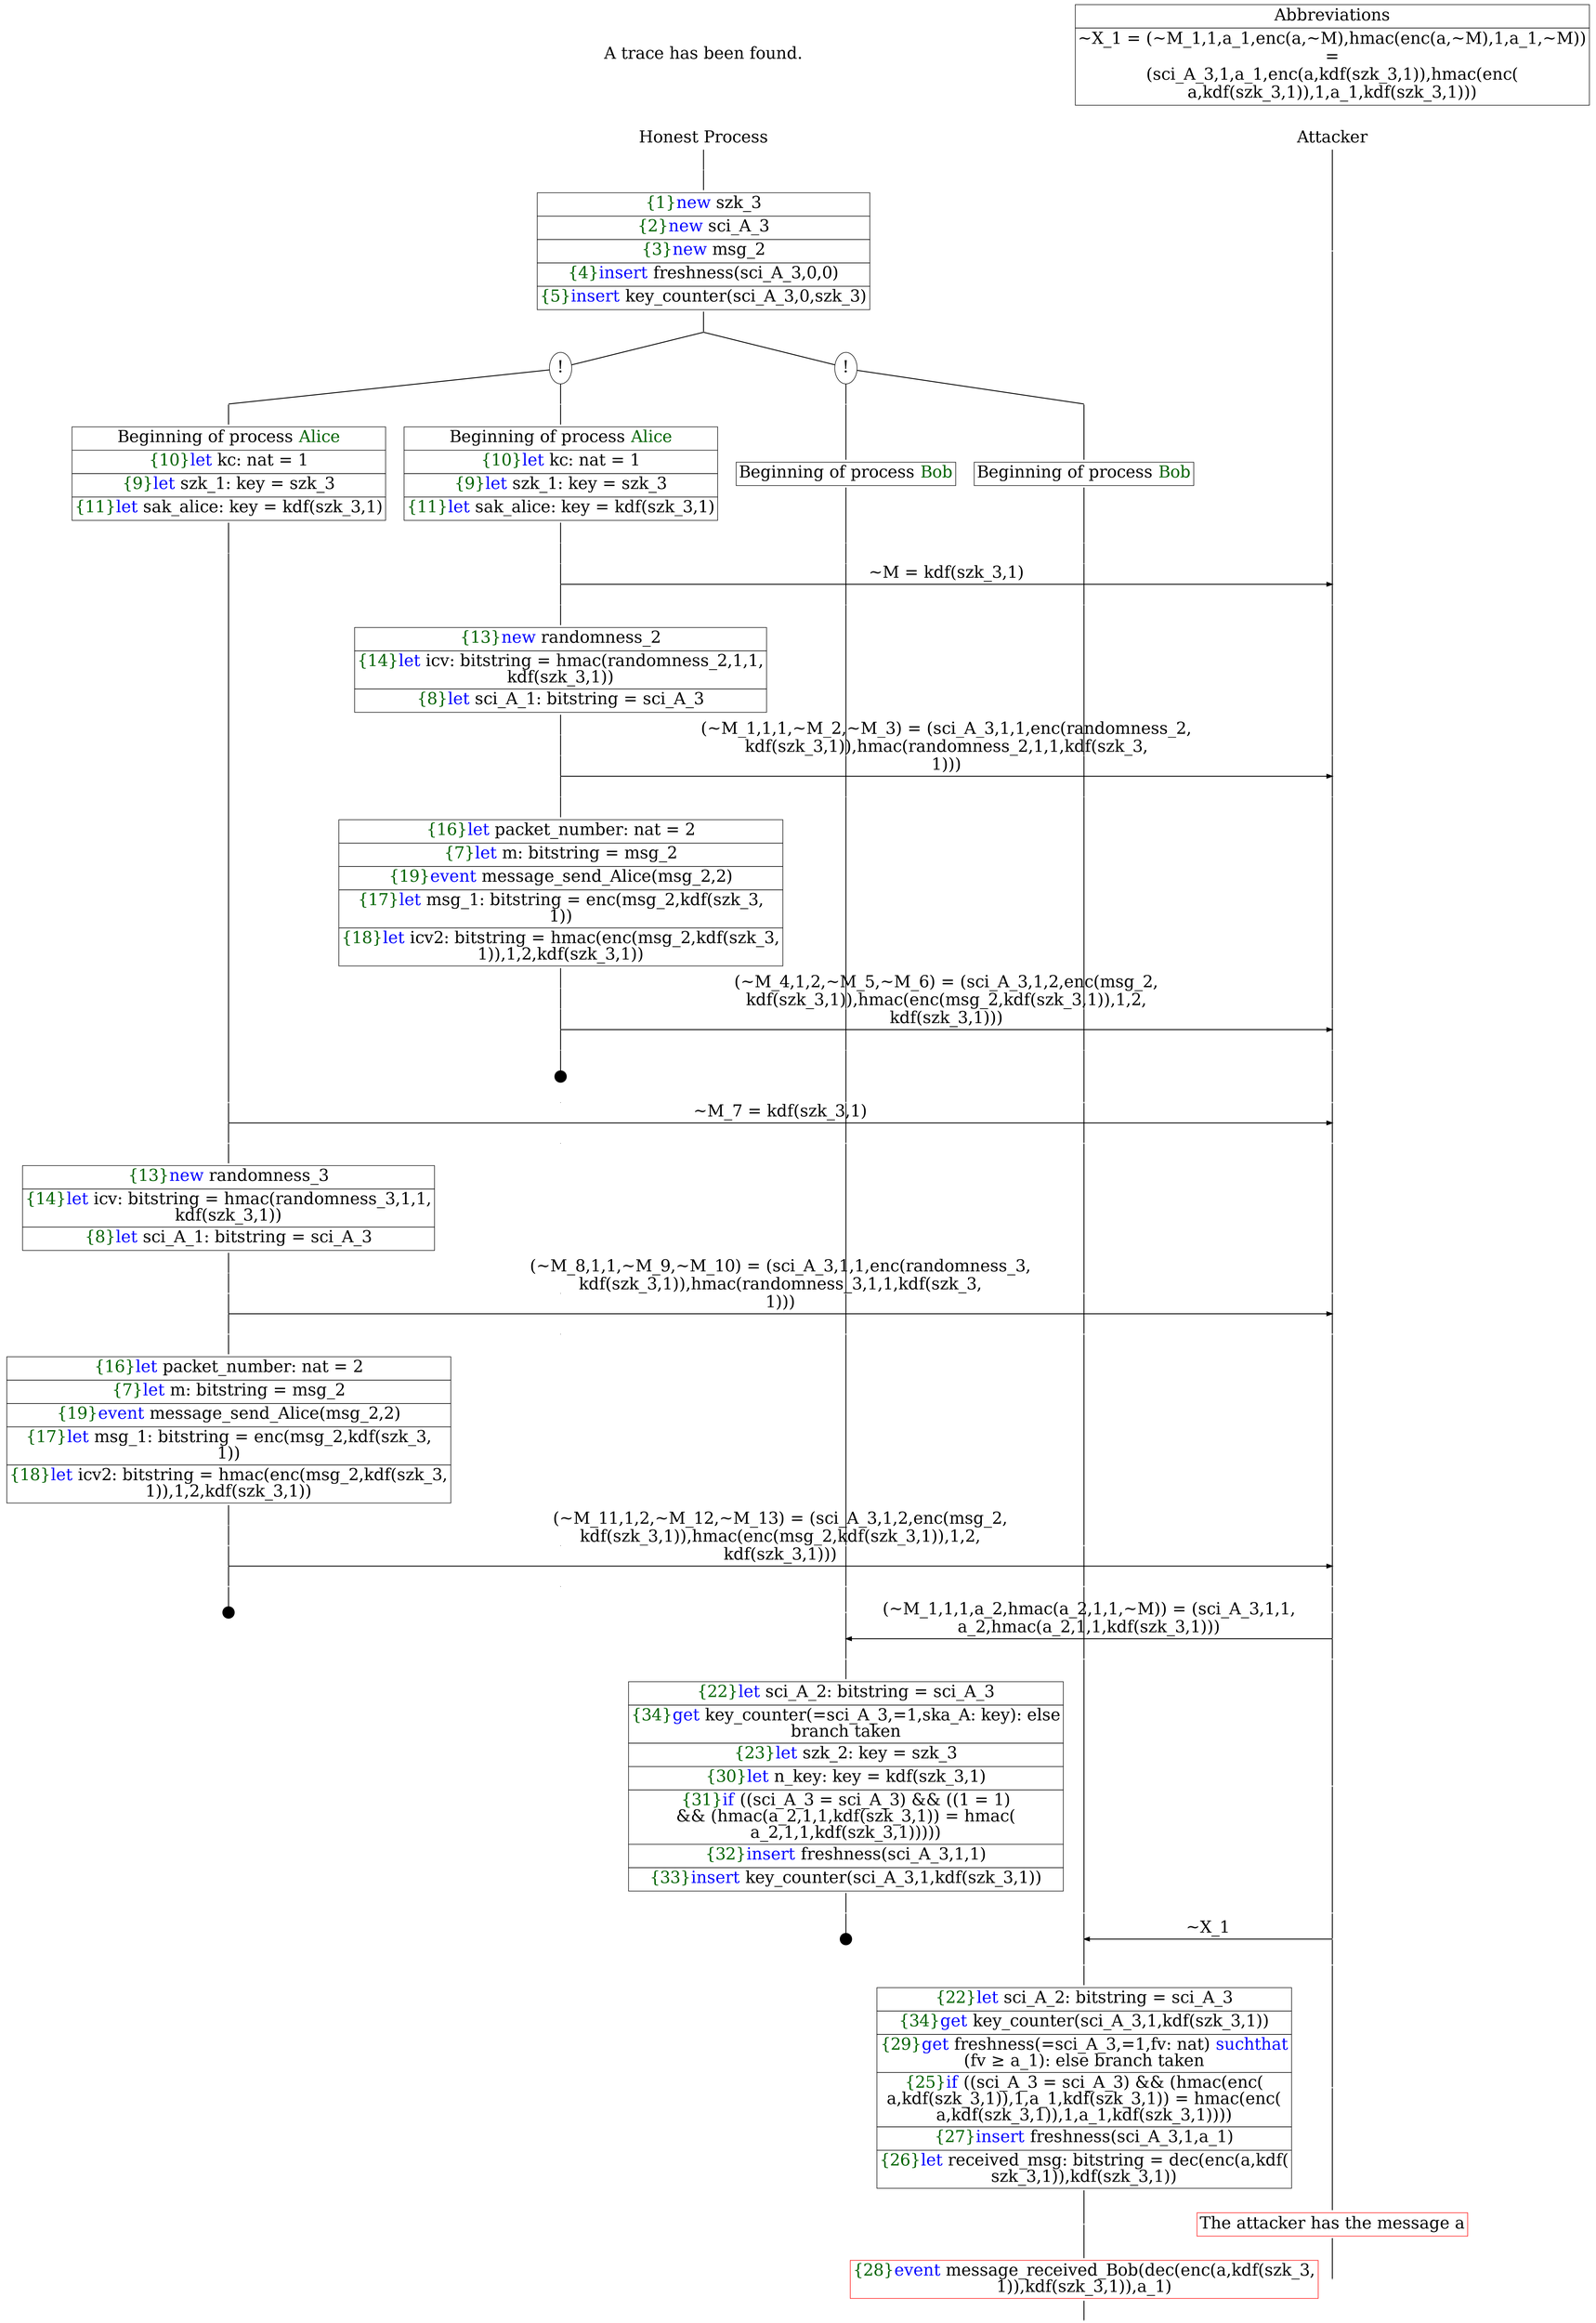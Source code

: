 digraph {
graph [ordering = out]
edge [arrowhead = none, penwidth = 1.6, fontsize = 30]
node [shape = point, width = 0, height = 0, fontsize = 30]
Trace [label = <A trace has been found.<br/>
>, shape = plaintext]
P0__0 [label = "Honest Process", shape = plaintext]
P__0 [label = "Attacker", shape = plaintext]
Trace -> P0__0 [label = "", style = invisible, weight = 100]{rank = same; P0__0 P__0}
P0__0 -> P0__1 [label = <>, weight = 100]
P0__1 -> P0__2 [label = <>, weight = 100]
P0__2 [shape = plaintext, label = <<TABLE BORDER="0" CELLBORDER="1" CELLSPACING="0" CELLPADDING="4"> <TR><TD><FONT COLOR="darkgreen">{1}</FONT><FONT COLOR="blue">new </FONT>szk_3</TD></TR><TR><TD><FONT COLOR="darkgreen">{2}</FONT><FONT COLOR="blue">new </FONT>sci_A_3</TD></TR><TR><TD><FONT COLOR="darkgreen">{3}</FONT><FONT COLOR="blue">new </FONT>msg_2</TD></TR><TR><TD><FONT COLOR="darkgreen">{4}</FONT><FONT COLOR="blue">insert </FONT>freshness(sci_A_3,0,0)</TD></TR><TR><TD><FONT COLOR="darkgreen">{5}</FONT><FONT COLOR="blue">insert </FONT>key_counter(sci_A_3,0,szk_3)</TD></TR></TABLE>>]
P0__2 -> P0__3 [label = <>, weight = 100]
P__0 -> P__1 [label = <>, weight = 100]
{rank = same; P__1 P0__2}
/*RPar */
P0__3 -> P0_1__3 [label = <>]
P0__3 -> P0_0__3 [label = <>]
P0__3 [label = "", fixedsize = false, width = 0, height = 0, shape = none]
{rank = same; P0_0__3 P0_1__3}
P0_0__3 [label = "!", shape = ellipse]
{rank = same; P0_0_1__3 P0_0_0__3}
P0_0_1__3 [label = "", fixedsize = false, width = 0, height = 0, shape = none]
P0_0__3 -> P0_0_1__3 [label = <>]
P0_0_0__3 [label = "", fixedsize = false, width = 0, height = 0, shape = none]
P0_0__3 -> P0_0_0__3 [label = <>]
P0_0_0__3 -> P0_0_0__4 [label = <>, weight = 100]
P0_0_0__4 [shape = plaintext, label = <<TABLE BORDER="0" CELLBORDER="1" CELLSPACING="0" CELLPADDING="4"> <TR><TD>Beginning of process <FONT COLOR="darkgreen">Bob</FONT></TD></TR></TABLE>>]
P0_0_0__4 -> P0_0_0__5 [label = <>, weight = 100]
P0_0_1__3 -> P0_0_1__4 [label = <>, weight = 100]
P0_0_1__4 [shape = plaintext, label = <<TABLE BORDER="0" CELLBORDER="1" CELLSPACING="0" CELLPADDING="4"> <TR><TD>Beginning of process <FONT COLOR="darkgreen">Bob</FONT></TD></TR></TABLE>>]
P0_0_1__4 -> P0_0_1__5 [label = <>, weight = 100]
P0_1__3 [label = "!", shape = ellipse]
{rank = same; P0_1_1__3 P0_1_0__3}
P0_1_1__3 [label = "", fixedsize = false, width = 0, height = 0, shape = none]
P0_1__3 -> P0_1_1__3 [label = <>]
P0_1_0__3 [label = "", fixedsize = false, width = 0, height = 0, shape = none]
P0_1__3 -> P0_1_0__3 [label = <>]
P0_1_0__3 -> P0_1_0__4 [label = <>, weight = 100]
P0_1_0__4 [shape = plaintext, label = <<TABLE BORDER="0" CELLBORDER="1" CELLSPACING="0" CELLPADDING="4"> <TR><TD>Beginning of process <FONT COLOR="darkgreen">Alice</FONT></TD></TR><TR><TD><FONT COLOR="darkgreen">{10}</FONT><FONT COLOR="blue">let</FONT> kc: nat = 1</TD></TR><TR><TD><FONT COLOR="darkgreen">{9}</FONT><FONT COLOR="blue">let</FONT> szk_1: key = szk_3</TD></TR><TR><TD><FONT COLOR="darkgreen">{11}</FONT><FONT COLOR="blue">let</FONT> sak_alice: key = kdf(szk_3,1)</TD></TR></TABLE>>]
P0_1_0__4 -> P0_1_0__5 [label = <>, weight = 100]
P0_1_0__5 -> P0_1_0__6 [label = <>, weight = 100]
P0_0_1__5 -> P0_0_1__6 [label = <>, weight = 100]
P0_0_0__5 -> P0_0_0__6 [label = <>, weight = 100]
P__1 -> P__2 [label = <>, weight = 100]
{rank = same; P__2 P0_0_0__6 P0_0_1__6 P0_1_0__6}
P0_1_0__6 -> P0_1_0__7 [label = <>, weight = 100]
P__2 -> P__3 [label = <>, weight = 100]
{rank = same; P__3 P0_1_0__7}
P0_1_0__7 -> P__3 [label = <~M = kdf(szk_3,1)>, arrowhead = normal]
P0_1_0__7 -> P0_1_0__8 [label = <>, weight = 100]
P0_0_1__6 -> P0_0_1__7 [label = <>, weight = 100]
P0_0_0__6 -> P0_0_0__7 [label = <>, weight = 100]
P__3 -> P__4 [label = <>, weight = 100]
{rank = same; P__4 P0_0_0__7 P0_0_1__7 P0_1_0__8}
P0_1_0__8 -> P0_1_0__9 [label = <>, weight = 100]
P0_1_0__9 [shape = plaintext, label = <<TABLE BORDER="0" CELLBORDER="1" CELLSPACING="0" CELLPADDING="4"> <TR><TD><FONT COLOR="darkgreen">{13}</FONT><FONT COLOR="blue">new </FONT>randomness_2</TD></TR><TR><TD><FONT COLOR="darkgreen">{14}</FONT><FONT COLOR="blue">let</FONT> icv: bitstring = hmac(randomness_2,1,1,<br/>
kdf(szk_3,1))</TD></TR><TR><TD><FONT COLOR="darkgreen">{8}</FONT><FONT COLOR="blue">let</FONT> sci_A_1: bitstring = sci_A_3</TD></TR></TABLE>>]
P0_1_0__9 -> P0_1_0__10 [label = <>, weight = 100]
P0_1_0__10 -> P0_1_0__11 [label = <>, weight = 100]
P0_0_1__7 -> P0_0_1__8 [label = <>, weight = 100]
P0_0_0__7 -> P0_0_0__8 [label = <>, weight = 100]
P__4 -> P__5 [label = <>, weight = 100]
{rank = same; P__5 P0_0_0__8 P0_0_1__8 P0_1_0__11}
P0_1_0__11 -> P0_1_0__12 [label = <>, weight = 100]
P__5 -> P__6 [label = <>, weight = 100]
{rank = same; P__6 P0_1_0__12}
P0_1_0__12 -> P__6 [label = <(~M_1,1,1,~M_2,~M_3) = (sci_A_3,1,1,enc(randomness_2,<br/>
kdf(szk_3,1)),hmac(randomness_2,1,1,kdf(szk_3,<br/>
1)))>, arrowhead = normal]
P0_1_0__12 -> P0_1_0__13 [label = <>, weight = 100]
P0_0_1__8 -> P0_0_1__9 [label = <>, weight = 100]
P0_0_0__8 -> P0_0_0__9 [label = <>, weight = 100]
P__6 -> P__7 [label = <>, weight = 100]
{rank = same; P__7 P0_0_0__9 P0_0_1__9 P0_1_0__13}
P0_1_0__13 -> P0_1_0__14 [label = <>, weight = 100]
P0_1_0__14 [shape = plaintext, label = <<TABLE BORDER="0" CELLBORDER="1" CELLSPACING="0" CELLPADDING="4"> <TR><TD><FONT COLOR="darkgreen">{16}</FONT><FONT COLOR="blue">let</FONT> packet_number: nat = 2</TD></TR><TR><TD><FONT COLOR="darkgreen">{7}</FONT><FONT COLOR="blue">let</FONT> m: bitstring = msg_2</TD></TR><TR><TD><FONT COLOR="darkgreen">{19}</FONT><FONT COLOR="blue">event</FONT> message_send_Alice(msg_2,2)</TD></TR><TR><TD><FONT COLOR="darkgreen">{17}</FONT><FONT COLOR="blue">let</FONT> msg_1: bitstring = enc(msg_2,kdf(szk_3,<br/>
1))</TD></TR><TR><TD><FONT COLOR="darkgreen">{18}</FONT><FONT COLOR="blue">let</FONT> icv2: bitstring = hmac(enc(msg_2,kdf(szk_3,<br/>
1)),1,2,kdf(szk_3,1))</TD></TR></TABLE>>]
P0_1_0__14 -> P0_1_0__15 [label = <>, weight = 100]
P0_1_0__15 -> P0_1_0__16 [label = <>, weight = 100]
P0_0_1__9 -> P0_0_1__10 [label = <>, weight = 100]
P0_0_0__9 -> P0_0_0__10 [label = <>, weight = 100]
P__7 -> P__8 [label = <>, weight = 100]
{rank = same; P__8 P0_0_0__10 P0_0_1__10 P0_1_0__16}
P0_1_0__16 -> P0_1_0__17 [label = <>, weight = 100]
P__8 -> P__9 [label = <>, weight = 100]
{rank = same; P__9 P0_1_0__17}
P0_1_0__17 -> P__9 [label = <(~M_4,1,2,~M_5,~M_6) = (sci_A_3,1,2,enc(msg_2,<br/>
kdf(szk_3,1)),hmac(enc(msg_2,kdf(szk_3,1)),1,2,<br/>
kdf(szk_3,1)))>, arrowhead = normal]
P0_1_0__17 -> P0_1_0__18 [label = <>, weight = 100]
P0_0_1__10 -> P0_0_1__11 [label = <>, weight = 100]
P0_0_0__10 -> P0_0_0__11 [label = <>, weight = 100]
P__9 -> P__10 [label = <>, weight = 100]
{rank = same; P__10 P0_0_0__11 P0_0_1__11 P0_1_0__18}
P0_1_0__19 [label = "", width = 0.3, height = 0.3]
P0_1_0__18 -> P0_1_0__19 [label = <>, weight = 100]
P0_1_1__3 -> P0_1_1__4 [label = <>, weight = 100]
P0_1_1__4 [shape = plaintext, label = <<TABLE BORDER="0" CELLBORDER="1" CELLSPACING="0" CELLPADDING="4"> <TR><TD>Beginning of process <FONT COLOR="darkgreen">Alice</FONT></TD></TR><TR><TD><FONT COLOR="darkgreen">{10}</FONT><FONT COLOR="blue">let</FONT> kc: nat = 1</TD></TR><TR><TD><FONT COLOR="darkgreen">{9}</FONT><FONT COLOR="blue">let</FONT> szk_1: key = szk_3</TD></TR><TR><TD><FONT COLOR="darkgreen">{11}</FONT><FONT COLOR="blue">let</FONT> sak_alice: key = kdf(szk_3,1)</TD></TR></TABLE>>]
P0_1_1__4 -> P0_1_1__5 [label = <>, weight = 100]
P0_1_1__5 -> P0_1_1__6 [label = <>, weight = 100]
P0_1_0__20 [label = "", style = invisible]
P0_1_0__19 -> P0_1_0__20 [label = <>, weight = 100, style = invisible]
P0_0_1__11 -> P0_0_1__12 [label = <>, weight = 100]
P0_0_0__11 -> P0_0_0__12 [label = <>, weight = 100]
P__10 -> P__11 [label = <>, weight = 100]
{rank = same; P__11 P0_0_0__12 P0_0_1__12 P0_1_0__20 P0_1_1__6}
P0_1_1__6 -> P0_1_1__7 [label = <>, weight = 100]
P__11 -> P__12 [label = <>, weight = 100]
{rank = same; P__12 P0_1_1__7}
P0_1_1__7 -> P__12 [label = <~M_7 = kdf(szk_3,1)>, arrowhead = normal]
P0_1_1__7 -> P0_1_1__8 [label = <>, weight = 100]
P0_1_0__21 [label = "", style = invisible]
P0_1_0__20 -> P0_1_0__21 [label = <>, weight = 100, style = invisible]
P0_0_1__12 -> P0_0_1__13 [label = <>, weight = 100]
P0_0_0__12 -> P0_0_0__13 [label = <>, weight = 100]
P__12 -> P__13 [label = <>, weight = 100]
{rank = same; P__13 P0_0_0__13 P0_0_1__13 P0_1_0__21 P0_1_1__8}
P0_1_1__8 -> P0_1_1__9 [label = <>, weight = 100]
P0_1_1__9 [shape = plaintext, label = <<TABLE BORDER="0" CELLBORDER="1" CELLSPACING="0" CELLPADDING="4"> <TR><TD><FONT COLOR="darkgreen">{13}</FONT><FONT COLOR="blue">new </FONT>randomness_3</TD></TR><TR><TD><FONT COLOR="darkgreen">{14}</FONT><FONT COLOR="blue">let</FONT> icv: bitstring = hmac(randomness_3,1,1,<br/>
kdf(szk_3,1))</TD></TR><TR><TD><FONT COLOR="darkgreen">{8}</FONT><FONT COLOR="blue">let</FONT> sci_A_1: bitstring = sci_A_3</TD></TR></TABLE>>]
P0_1_1__9 -> P0_1_1__10 [label = <>, weight = 100]
P0_1_1__10 -> P0_1_1__11 [label = <>, weight = 100]
P0_1_0__22 [label = "", style = invisible]
P0_1_0__21 -> P0_1_0__22 [label = <>, weight = 100, style = invisible]
P0_0_1__13 -> P0_0_1__14 [label = <>, weight = 100]
P0_0_0__13 -> P0_0_0__14 [label = <>, weight = 100]
P__13 -> P__14 [label = <>, weight = 100]
{rank = same; P__14 P0_0_0__14 P0_0_1__14 P0_1_0__22 P0_1_1__11}
P0_1_1__11 -> P0_1_1__12 [label = <>, weight = 100]
P__14 -> P__15 [label = <>, weight = 100]
{rank = same; P__15 P0_1_1__12}
P0_1_1__12 -> P__15 [label = <(~M_8,1,1,~M_9,~M_10) = (sci_A_3,1,1,enc(randomness_3,<br/>
kdf(szk_3,1)),hmac(randomness_3,1,1,kdf(szk_3,<br/>
1)))>, arrowhead = normal]
P0_1_1__12 -> P0_1_1__13 [label = <>, weight = 100]
P0_1_0__23 [label = "", style = invisible]
P0_1_0__22 -> P0_1_0__23 [label = <>, weight = 100, style = invisible]
P0_0_1__14 -> P0_0_1__15 [label = <>, weight = 100]
P0_0_0__14 -> P0_0_0__15 [label = <>, weight = 100]
P__15 -> P__16 [label = <>, weight = 100]
{rank = same; P__16 P0_0_0__15 P0_0_1__15 P0_1_0__23 P0_1_1__13}
P0_1_1__13 -> P0_1_1__14 [label = <>, weight = 100]
P0_1_1__14 [shape = plaintext, label = <<TABLE BORDER="0" CELLBORDER="1" CELLSPACING="0" CELLPADDING="4"> <TR><TD><FONT COLOR="darkgreen">{16}</FONT><FONT COLOR="blue">let</FONT> packet_number: nat = 2</TD></TR><TR><TD><FONT COLOR="darkgreen">{7}</FONT><FONT COLOR="blue">let</FONT> m: bitstring = msg_2</TD></TR><TR><TD><FONT COLOR="darkgreen">{19}</FONT><FONT COLOR="blue">event</FONT> message_send_Alice(msg_2,2)</TD></TR><TR><TD><FONT COLOR="darkgreen">{17}</FONT><FONT COLOR="blue">let</FONT> msg_1: bitstring = enc(msg_2,kdf(szk_3,<br/>
1))</TD></TR><TR><TD><FONT COLOR="darkgreen">{18}</FONT><FONT COLOR="blue">let</FONT> icv2: bitstring = hmac(enc(msg_2,kdf(szk_3,<br/>
1)),1,2,kdf(szk_3,1))</TD></TR></TABLE>>]
P0_1_1__14 -> P0_1_1__15 [label = <>, weight = 100]
P0_1_1__15 -> P0_1_1__16 [label = <>, weight = 100]
P0_1_0__24 [label = "", style = invisible]
P0_1_0__23 -> P0_1_0__24 [label = <>, weight = 100, style = invisible]
P0_0_1__15 -> P0_0_1__16 [label = <>, weight = 100]
P0_0_0__15 -> P0_0_0__16 [label = <>, weight = 100]
P__16 -> P__17 [label = <>, weight = 100]
{rank = same; P__17 P0_0_0__16 P0_0_1__16 P0_1_0__24 P0_1_1__16}
P0_1_1__16 -> P0_1_1__17 [label = <>, weight = 100]
P__17 -> P__18 [label = <>, weight = 100]
{rank = same; P__18 P0_1_1__17}
P0_1_1__17 -> P__18 [label = <(~M_11,1,2,~M_12,~M_13) = (sci_A_3,1,2,enc(msg_2,<br/>
kdf(szk_3,1)),hmac(enc(msg_2,kdf(szk_3,1)),1,2,<br/>
kdf(szk_3,1)))>, arrowhead = normal]
P0_1_1__17 -> P0_1_1__18 [label = <>, weight = 100]
P0_1_0__25 [label = "", style = invisible]
P0_1_0__24 -> P0_1_0__25 [label = <>, weight = 100, style = invisible]
P0_0_1__16 -> P0_0_1__17 [label = <>, weight = 100]
P0_0_0__16 -> P0_0_0__17 [label = <>, weight = 100]
P__18 -> P__19 [label = <>, weight = 100]
{rank = same; P__19 P0_0_0__17 P0_0_1__17 P0_1_0__25 P0_1_1__18}
P0_1_1__19 [label = "", width = 0.3, height = 0.3]
P0_1_1__18 -> P0_1_1__19 [label = <>, weight = 100]
P0_0_1__17 -> P0_0_1__18 [label = <>, weight = 100]
P0_0_0__17 -> P0_0_0__18 [label = <>, weight = 100]
P__19 -> P__20 [label = <>, weight = 100]
{rank = same; P__20 P0_0_0__18 P0_0_1__18}
P0_0_1__18 -> P0_0_1__19 [label = <>, weight = 100]
P__20 -> P__21 [label = <>, weight = 100]
{rank = same; P__21 P0_0_1__19}
P0_0_1__19 -> P__21 [label = <(~M_1,1,1,a_2,hmac(a_2,1,1,~M)) = (sci_A_3,1,1,<br/>
a_2,hmac(a_2,1,1,kdf(szk_3,1)))>, dir = back, arrowhead = normal]
P0_0_1__19 -> P0_0_1__20 [label = <>, weight = 100]
P0_0_0__18 -> P0_0_0__19 [label = <>, weight = 100]
P__21 -> P__22 [label = <>, weight = 100]
{rank = same; P__22 P0_0_0__19 P0_0_1__20}
P0_0_1__20 -> P0_0_1__21 [label = <>, weight = 100]
P0_0_1__21 [shape = plaintext, label = <<TABLE BORDER="0" CELLBORDER="1" CELLSPACING="0" CELLPADDING="4"> <TR><TD><FONT COLOR="darkgreen">{22}</FONT><FONT COLOR="blue">let</FONT> sci_A_2: bitstring = sci_A_3</TD></TR><TR><TD><FONT COLOR="darkgreen">{34}</FONT><FONT COLOR="blue">get</FONT> key_counter(=sci_A_3,=1,ska_A: key): else<br/>
branch taken</TD></TR><TR><TD><FONT COLOR="darkgreen">{23}</FONT><FONT COLOR="blue">let</FONT> szk_2: key = szk_3</TD></TR><TR><TD><FONT COLOR="darkgreen">{30}</FONT><FONT COLOR="blue">let</FONT> n_key: key = kdf(szk_3,1)</TD></TR><TR><TD><FONT COLOR="darkgreen">{31}</FONT><FONT COLOR="blue">if</FONT> ((sci_A_3 = sci_A_3) &amp;&amp; ((1 = 1)<br/>
&amp;&amp; (hmac(a_2,1,1,kdf(szk_3,1)) = hmac(<br/>
a_2,1,1,kdf(szk_3,1)))))</TD></TR><TR><TD><FONT COLOR="darkgreen">{32}</FONT><FONT COLOR="blue">insert </FONT>freshness(sci_A_3,1,1)</TD></TR><TR><TD><FONT COLOR="darkgreen">{33}</FONT><FONT COLOR="blue">insert </FONT>key_counter(sci_A_3,1,kdf(szk_3,1))<br/>
</TD></TR></TABLE>>]
P0_0_1__21 -> P0_0_1__22 [label = <>, weight = 100]
P__22 -> P__23 [label = <>, weight = 100]
{rank = same; P__23 P0_0_1__21}
P0_0_1__23 [label = "", width = 0.3, height = 0.3]
P0_0_1__22 -> P0_0_1__23 [label = <>, weight = 100]
P0_0_0__19 -> P0_0_0__20 [label = <>, weight = 100]
P__23 -> P__24 [label = <>, weight = 100]
{rank = same; P__24 P0_0_0__20}
P0_0_0__20 -> P0_0_0__21 [label = <>, weight = 100]
P__24 -> P__25 [label = <>, weight = 100]
{rank = same; P__25 P0_0_0__21}
P0_0_0__21 -> P__25 [label = <~X_1>, dir = back, arrowhead = normal]
P0_0_0__21 -> P0_0_0__22 [label = <>, weight = 100]
P__25 -> P__26 [label = <>, weight = 100]
{rank = same; P__26 P0_0_0__22}
P0_0_0__22 -> P0_0_0__23 [label = <>, weight = 100]
P0_0_0__23 [shape = plaintext, label = <<TABLE BORDER="0" CELLBORDER="1" CELLSPACING="0" CELLPADDING="4"> <TR><TD><FONT COLOR="darkgreen">{22}</FONT><FONT COLOR="blue">let</FONT> sci_A_2: bitstring = sci_A_3</TD></TR><TR><TD><FONT COLOR="darkgreen">{34}</FONT><FONT COLOR="blue">get </FONT>key_counter(sci_A_3,1,kdf(szk_3,1))</TD></TR><TR><TD><FONT COLOR="darkgreen">{29}</FONT><FONT COLOR="blue">get</FONT> freshness(=sci_A_3,=1,fv: nat) <FONT COLOR="blue">suchthat</FONT><br/>
(fv &ge; a_1): else branch taken</TD></TR><TR><TD><FONT COLOR="darkgreen">{25}</FONT><FONT COLOR="blue">if</FONT> ((sci_A_3 = sci_A_3) &amp;&amp; (hmac(enc(<br/>
a,kdf(szk_3,1)),1,a_1,kdf(szk_3,1)) = hmac(enc(<br/>
a,kdf(szk_3,1)),1,a_1,kdf(szk_3,1))))</TD></TR><TR><TD><FONT COLOR="darkgreen">{27}</FONT><FONT COLOR="blue">insert </FONT>freshness(sci_A_3,1,a_1)</TD></TR><TR><TD><FONT COLOR="darkgreen">{26}</FONT><FONT COLOR="blue">let</FONT> received_msg: bitstring = dec(enc(a,kdf(<br/>
szk_3,1)),kdf(szk_3,1))</TD></TR></TABLE>>]
P0_0_0__23 -> P0_0_0__24 [label = <>, weight = 100]
P__26 -> P__27 [label = <>, weight = 100]
{rank = same; P__27 P0_0_0__23}
P0_0_0__24 -> P0_0_0__25 [label = <>, weight = 100]
P0_0_0__25 [color = red, shape = plaintext, label = <<TABLE BORDER="0" CELLBORDER="1" CELLSPACING="0" CELLPADDING="4"> <TR><TD><FONT COLOR="darkgreen">{28}</FONT><FONT COLOR="blue">event</FONT> message_received_Bob(dec(enc(a,kdf(szk_3,<br/>
1)),kdf(szk_3,1)),a_1)</TD></TR></TABLE>>]
P0_0_0__25 -> P0_0_0__26 [label = <>, weight = 100]
P__27 -> P__28 [label = <>, weight = 100]
P__28 [color = red, shape = plaintext, label = <<TABLE BORDER="0" CELLBORDER="1" CELLSPACING="0" CELLPADDING="4"> <TR><TD>The attacker has the message a</TD></TR></TABLE>>]
P__28 -> P__29 [label = <>, weight = 100]
Abbrev [shape = plaintext, label = <<TABLE BORDER="0" CELLBORDER="1" CELLSPACING="0" CELLPADDING="4"><TR> <TD> Abbreviations </TD></TR><TR><TD>~X_1 = (~M_1,1,a_1,enc(a,~M),hmac(enc(a,~M),1,a_1,~M))<br/>
=<br/>
(sci_A_3,1,a_1,enc(a,kdf(szk_3,1)),hmac(enc(<br/>
a,kdf(szk_3,1)),1,a_1,kdf(szk_3,1)))</TD></TR></TABLE>>]Abbrev -> P__0 [style = invisible, weight =100]}